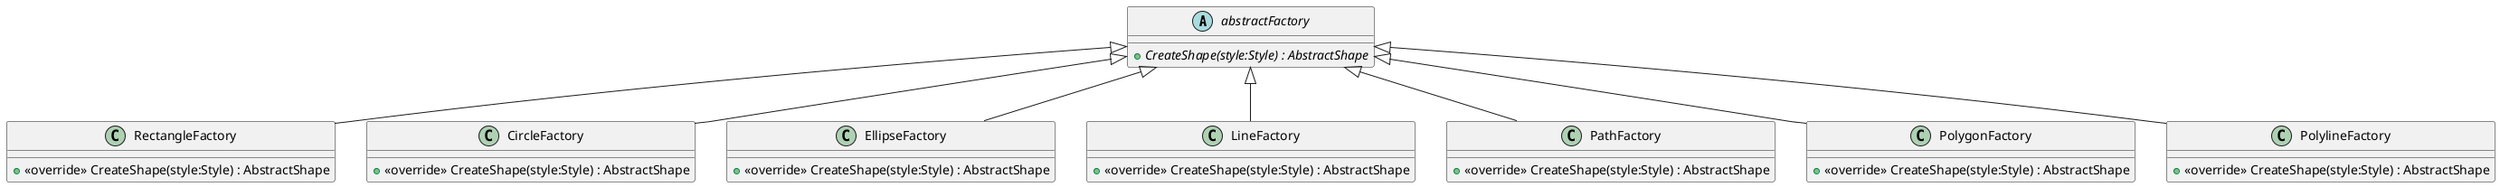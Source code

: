 @startuml
abstract class abstractFactory {
    + {abstract} CreateShape(style:Style) : AbstractShape
}
class RectangleFactory {
    + <<override>> CreateShape(style:Style) : AbstractShape
}
class CircleFactory {
    + <<override>> CreateShape(style:Style) : AbstractShape
}
class EllipseFactory {
    + <<override>> CreateShape(style:Style) : AbstractShape
}
class LineFactory {
    + <<override>> CreateShape(style:Style) : AbstractShape
}
class PathFactory {
    + <<override>> CreateShape(style:Style) : AbstractShape
}
class PolygonFactory {
    + <<override>> CreateShape(style:Style) : AbstractShape
}
class PolylineFactory {
    + <<override>> CreateShape(style:Style) : AbstractShape
}
abstractFactory <|-- RectangleFactory
abstractFactory <|-- CircleFactory
abstractFactory <|-- EllipseFactory
abstractFactory <|-- LineFactory
abstractFactory <|-- PathFactory
abstractFactory <|-- PolygonFactory
abstractFactory <|-- PolylineFactory
@enduml

